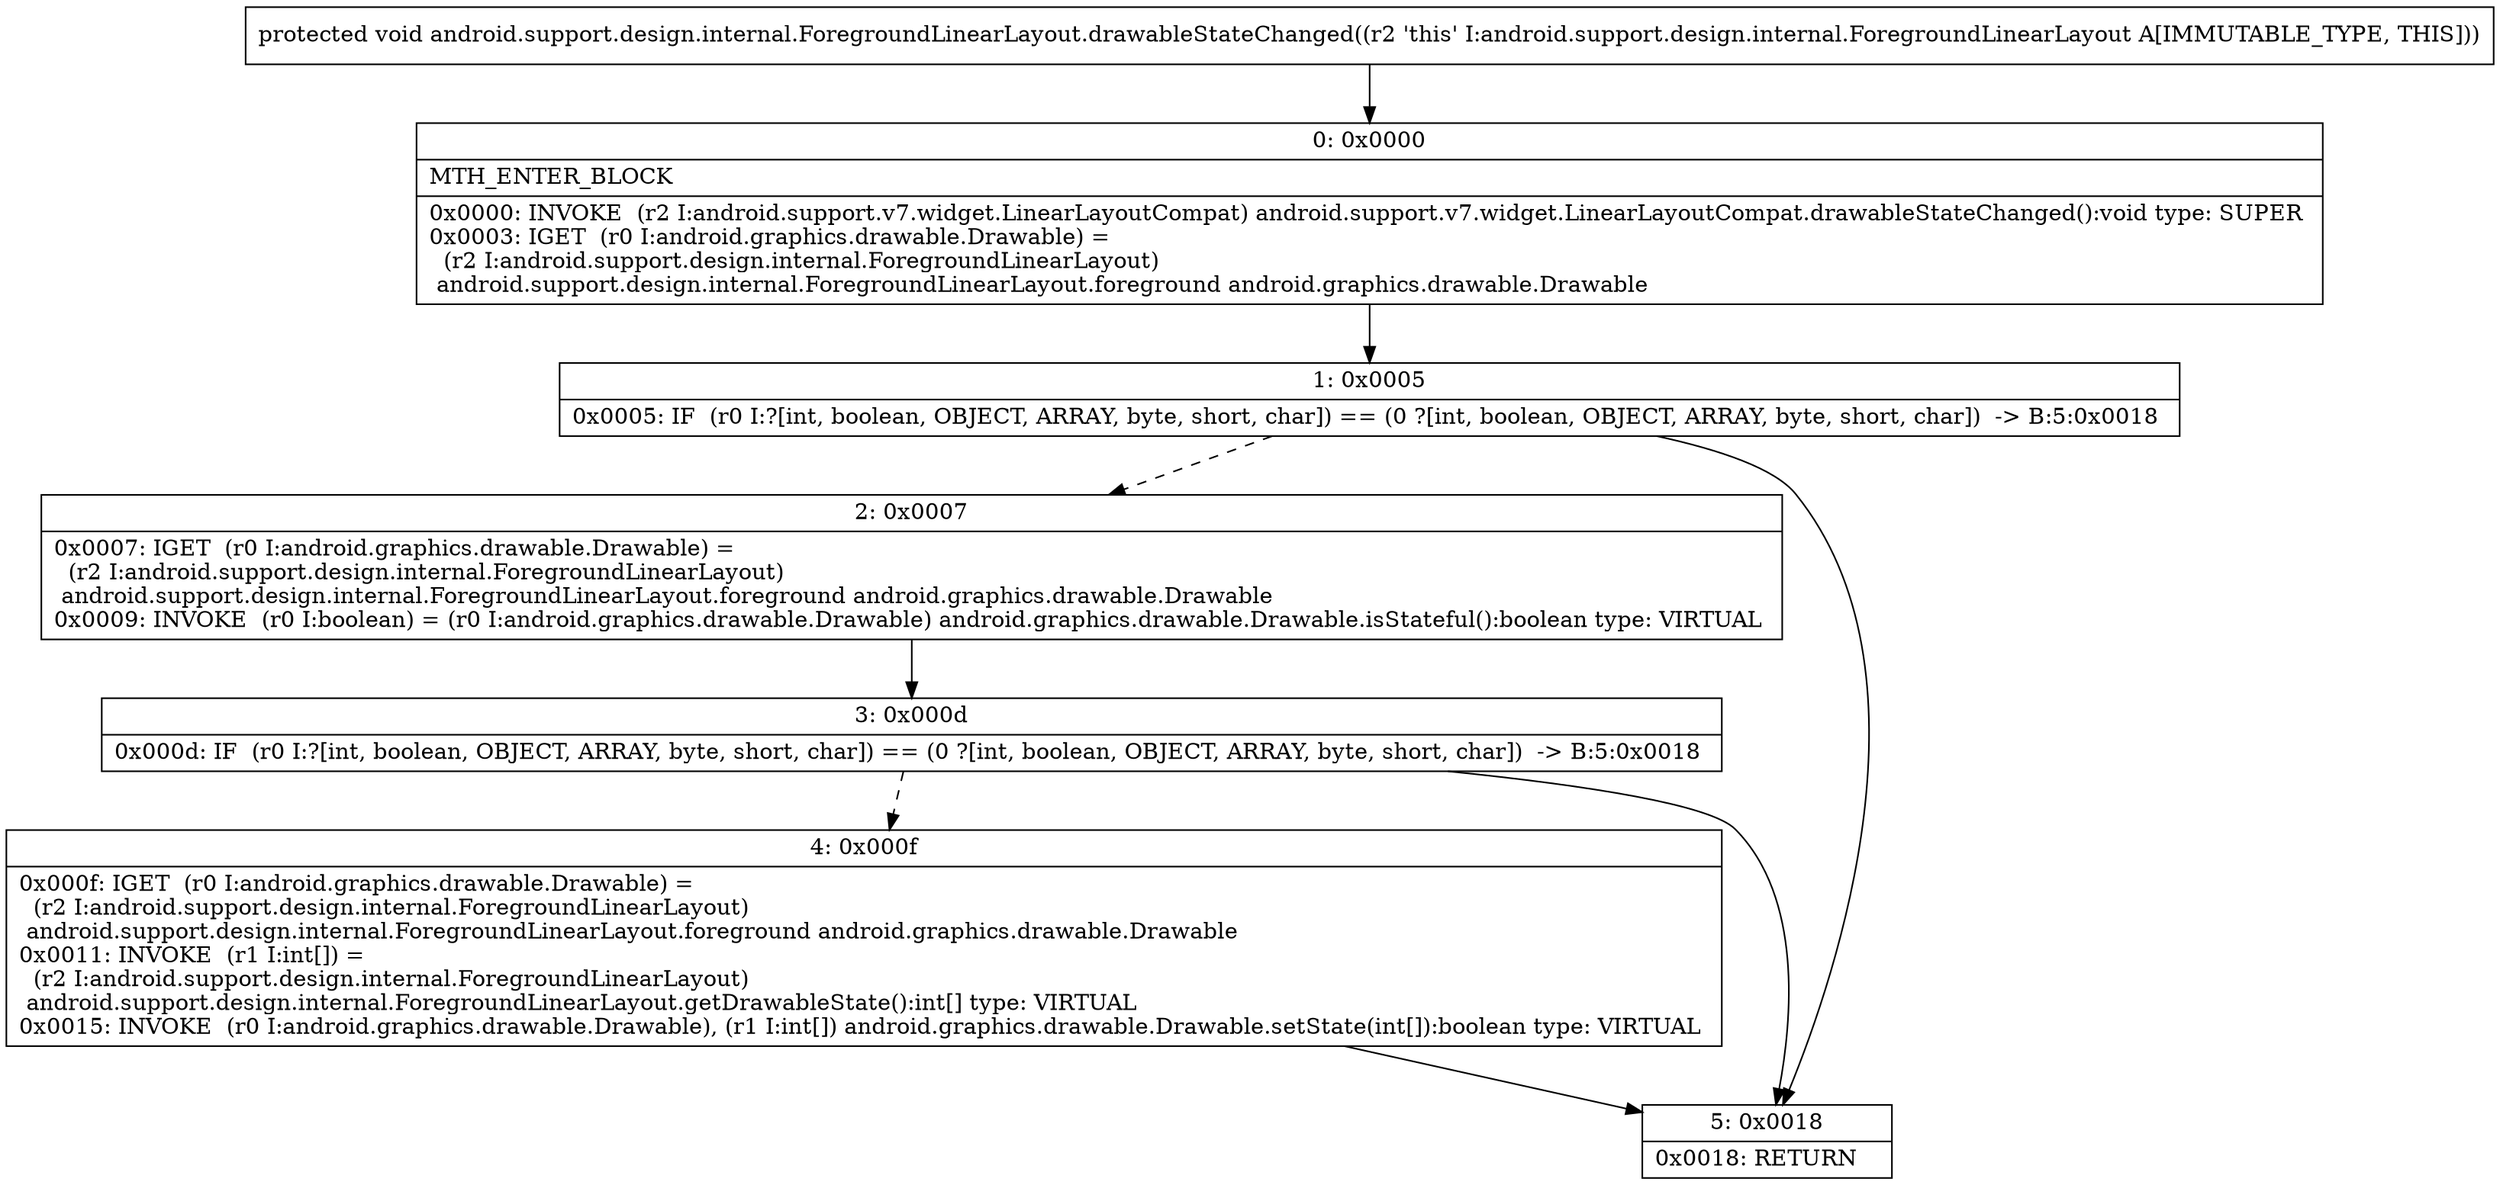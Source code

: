 digraph "CFG forandroid.support.design.internal.ForegroundLinearLayout.drawableStateChanged()V" {
Node_0 [shape=record,label="{0\:\ 0x0000|MTH_ENTER_BLOCK\l|0x0000: INVOKE  (r2 I:android.support.v7.widget.LinearLayoutCompat) android.support.v7.widget.LinearLayoutCompat.drawableStateChanged():void type: SUPER \l0x0003: IGET  (r0 I:android.graphics.drawable.Drawable) = \l  (r2 I:android.support.design.internal.ForegroundLinearLayout)\l android.support.design.internal.ForegroundLinearLayout.foreground android.graphics.drawable.Drawable \l}"];
Node_1 [shape=record,label="{1\:\ 0x0005|0x0005: IF  (r0 I:?[int, boolean, OBJECT, ARRAY, byte, short, char]) == (0 ?[int, boolean, OBJECT, ARRAY, byte, short, char])  \-\> B:5:0x0018 \l}"];
Node_2 [shape=record,label="{2\:\ 0x0007|0x0007: IGET  (r0 I:android.graphics.drawable.Drawable) = \l  (r2 I:android.support.design.internal.ForegroundLinearLayout)\l android.support.design.internal.ForegroundLinearLayout.foreground android.graphics.drawable.Drawable \l0x0009: INVOKE  (r0 I:boolean) = (r0 I:android.graphics.drawable.Drawable) android.graphics.drawable.Drawable.isStateful():boolean type: VIRTUAL \l}"];
Node_3 [shape=record,label="{3\:\ 0x000d|0x000d: IF  (r0 I:?[int, boolean, OBJECT, ARRAY, byte, short, char]) == (0 ?[int, boolean, OBJECT, ARRAY, byte, short, char])  \-\> B:5:0x0018 \l}"];
Node_4 [shape=record,label="{4\:\ 0x000f|0x000f: IGET  (r0 I:android.graphics.drawable.Drawable) = \l  (r2 I:android.support.design.internal.ForegroundLinearLayout)\l android.support.design.internal.ForegroundLinearLayout.foreground android.graphics.drawable.Drawable \l0x0011: INVOKE  (r1 I:int[]) = \l  (r2 I:android.support.design.internal.ForegroundLinearLayout)\l android.support.design.internal.ForegroundLinearLayout.getDrawableState():int[] type: VIRTUAL \l0x0015: INVOKE  (r0 I:android.graphics.drawable.Drawable), (r1 I:int[]) android.graphics.drawable.Drawable.setState(int[]):boolean type: VIRTUAL \l}"];
Node_5 [shape=record,label="{5\:\ 0x0018|0x0018: RETURN   \l}"];
MethodNode[shape=record,label="{protected void android.support.design.internal.ForegroundLinearLayout.drawableStateChanged((r2 'this' I:android.support.design.internal.ForegroundLinearLayout A[IMMUTABLE_TYPE, THIS])) }"];
MethodNode -> Node_0;
Node_0 -> Node_1;
Node_1 -> Node_2[style=dashed];
Node_1 -> Node_5;
Node_2 -> Node_3;
Node_3 -> Node_4[style=dashed];
Node_3 -> Node_5;
Node_4 -> Node_5;
}


